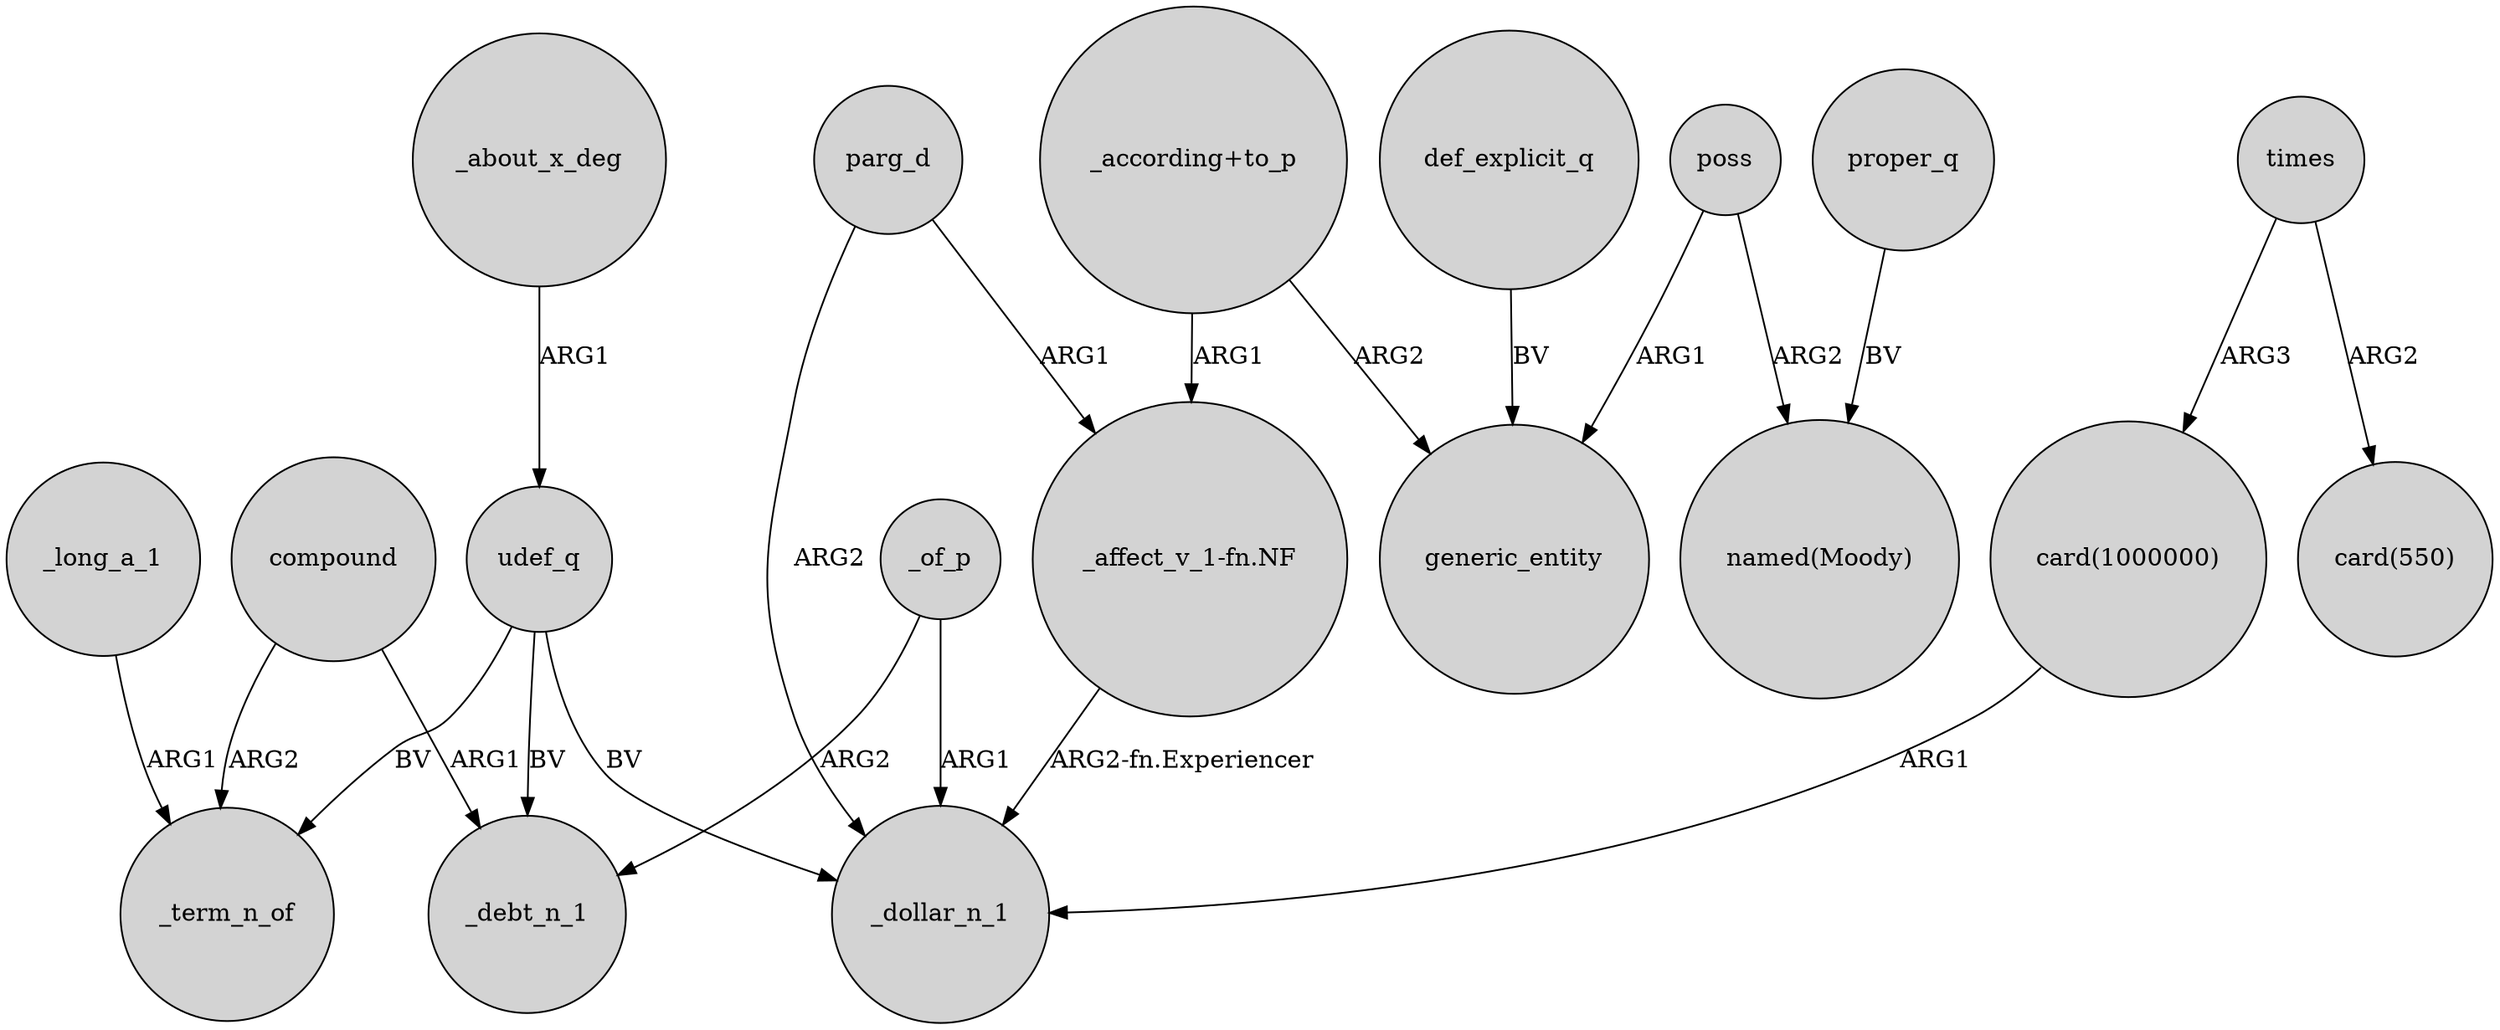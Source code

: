 digraph {
	node [shape=circle style=filled]
	"card(1000000)" -> _dollar_n_1 [label=ARG1]
	compound -> _debt_n_1 [label=ARG1]
	poss -> generic_entity [label=ARG1]
	proper_q -> "named(Moody)" [label=BV]
	compound -> _term_n_of [label=ARG2]
	udef_q -> _debt_n_1 [label=BV]
	_of_p -> _dollar_n_1 [label=ARG1]
	def_explicit_q -> generic_entity [label=BV]
	"_according+to_p" -> generic_entity [label=ARG2]
	_about_x_deg -> udef_q [label=ARG1]
	times -> "card(550)" [label=ARG2]
	parg_d -> "_affect_v_1-fn.NF" [label=ARG1]
	times -> "card(1000000)" [label=ARG3]
	_of_p -> _debt_n_1 [label=ARG2]
	udef_q -> _term_n_of [label=BV]
	parg_d -> _dollar_n_1 [label=ARG2]
	"_according+to_p" -> "_affect_v_1-fn.NF" [label=ARG1]
	poss -> "named(Moody)" [label=ARG2]
	_long_a_1 -> _term_n_of [label=ARG1]
	udef_q -> _dollar_n_1 [label=BV]
	"_affect_v_1-fn.NF" -> _dollar_n_1 [label="ARG2-fn.Experiencer"]
}
